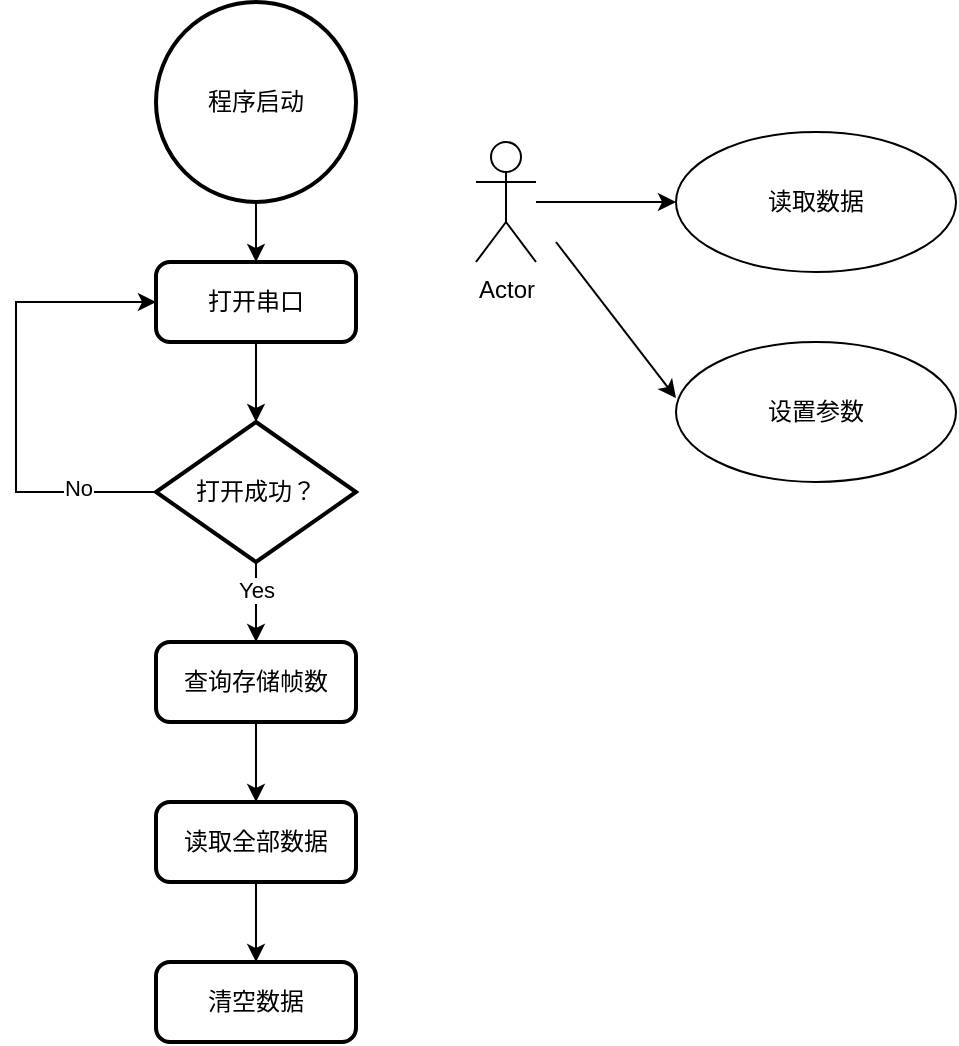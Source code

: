 <mxfile version="21.6.3" type="github">
  <diagram name="第 1 页" id="sQPqQytMK_SmGpIGzYuH">
    <mxGraphModel dx="588" dy="778" grid="1" gridSize="10" guides="1" tooltips="1" connect="1" arrows="1" fold="1" page="1" pageScale="1" pageWidth="827" pageHeight="1169" math="0" shadow="0">
      <root>
        <mxCell id="0" />
        <mxCell id="1" parent="0" />
        <mxCell id="5cXX5zXWG6Wzpbm8b1YB-3" value="" style="edgeStyle=orthogonalEdgeStyle;rounded=0;orthogonalLoop=1;jettySize=auto;html=1;" edge="1" parent="1" source="5cXX5zXWG6Wzpbm8b1YB-1" target="5cXX5zXWG6Wzpbm8b1YB-2">
          <mxGeometry relative="1" as="geometry" />
        </mxCell>
        <mxCell id="5cXX5zXWG6Wzpbm8b1YB-1" value="程序启动" style="strokeWidth=2;html=1;shape=mxgraph.flowchart.start_2;whiteSpace=wrap;" vertex="1" parent="1">
          <mxGeometry x="330" y="40" width="100" height="100" as="geometry" />
        </mxCell>
        <mxCell id="5cXX5zXWG6Wzpbm8b1YB-7" value="" style="edgeStyle=orthogonalEdgeStyle;rounded=0;orthogonalLoop=1;jettySize=auto;html=1;" edge="1" parent="1" source="5cXX5zXWG6Wzpbm8b1YB-2" target="5cXX5zXWG6Wzpbm8b1YB-4">
          <mxGeometry relative="1" as="geometry" />
        </mxCell>
        <mxCell id="5cXX5zXWG6Wzpbm8b1YB-2" value="打开串口" style="rounded=1;whiteSpace=wrap;html=1;absoluteArcSize=1;arcSize=14;strokeWidth=2;" vertex="1" parent="1">
          <mxGeometry x="330" y="170" width="100" height="40" as="geometry" />
        </mxCell>
        <mxCell id="5cXX5zXWG6Wzpbm8b1YB-5" style="edgeStyle=orthogonalEdgeStyle;rounded=0;orthogonalLoop=1;jettySize=auto;html=1;entryX=0;entryY=0.5;entryDx=0;entryDy=0;" edge="1" parent="1" source="5cXX5zXWG6Wzpbm8b1YB-4" target="5cXX5zXWG6Wzpbm8b1YB-2">
          <mxGeometry relative="1" as="geometry">
            <Array as="points">
              <mxPoint x="260" y="285" />
              <mxPoint x="260" y="190" />
            </Array>
          </mxGeometry>
        </mxCell>
        <mxCell id="5cXX5zXWG6Wzpbm8b1YB-6" value="No" style="edgeLabel;html=1;align=center;verticalAlign=middle;resizable=0;points=[];" vertex="1" connectable="0" parent="5cXX5zXWG6Wzpbm8b1YB-5">
          <mxGeometry x="-0.668" y="-2" relative="1" as="geometry">
            <mxPoint as="offset" />
          </mxGeometry>
        </mxCell>
        <mxCell id="5cXX5zXWG6Wzpbm8b1YB-9" value="" style="edgeStyle=orthogonalEdgeStyle;rounded=0;orthogonalLoop=1;jettySize=auto;html=1;" edge="1" parent="1" source="5cXX5zXWG6Wzpbm8b1YB-4" target="5cXX5zXWG6Wzpbm8b1YB-8">
          <mxGeometry relative="1" as="geometry" />
        </mxCell>
        <mxCell id="5cXX5zXWG6Wzpbm8b1YB-14" value="Yes" style="edgeLabel;html=1;align=center;verticalAlign=middle;resizable=0;points=[];" vertex="1" connectable="0" parent="5cXX5zXWG6Wzpbm8b1YB-9">
          <mxGeometry x="-0.3" relative="1" as="geometry">
            <mxPoint as="offset" />
          </mxGeometry>
        </mxCell>
        <mxCell id="5cXX5zXWG6Wzpbm8b1YB-4" value="打开成功？" style="strokeWidth=2;html=1;shape=mxgraph.flowchart.decision;whiteSpace=wrap;" vertex="1" parent="1">
          <mxGeometry x="330" y="250" width="100" height="70" as="geometry" />
        </mxCell>
        <mxCell id="5cXX5zXWG6Wzpbm8b1YB-11" value="" style="edgeStyle=orthogonalEdgeStyle;rounded=0;orthogonalLoop=1;jettySize=auto;html=1;" edge="1" parent="1" source="5cXX5zXWG6Wzpbm8b1YB-8" target="5cXX5zXWG6Wzpbm8b1YB-10">
          <mxGeometry relative="1" as="geometry" />
        </mxCell>
        <mxCell id="5cXX5zXWG6Wzpbm8b1YB-8" value="查询存储帧数" style="rounded=1;whiteSpace=wrap;html=1;absoluteArcSize=1;arcSize=14;strokeWidth=2;" vertex="1" parent="1">
          <mxGeometry x="330" y="360" width="100" height="40" as="geometry" />
        </mxCell>
        <mxCell id="5cXX5zXWG6Wzpbm8b1YB-13" value="" style="edgeStyle=orthogonalEdgeStyle;rounded=0;orthogonalLoop=1;jettySize=auto;html=1;" edge="1" parent="1" source="5cXX5zXWG6Wzpbm8b1YB-10" target="5cXX5zXWG6Wzpbm8b1YB-12">
          <mxGeometry relative="1" as="geometry" />
        </mxCell>
        <mxCell id="5cXX5zXWG6Wzpbm8b1YB-10" value="读取全部数据" style="rounded=1;whiteSpace=wrap;html=1;absoluteArcSize=1;arcSize=14;strokeWidth=2;" vertex="1" parent="1">
          <mxGeometry x="330" y="440" width="100" height="40" as="geometry" />
        </mxCell>
        <mxCell id="5cXX5zXWG6Wzpbm8b1YB-12" value="清空数据" style="rounded=1;whiteSpace=wrap;html=1;absoluteArcSize=1;arcSize=14;strokeWidth=2;" vertex="1" parent="1">
          <mxGeometry x="330" y="520" width="100" height="40" as="geometry" />
        </mxCell>
        <mxCell id="5cXX5zXWG6Wzpbm8b1YB-17" value="" style="edgeStyle=orthogonalEdgeStyle;rounded=0;orthogonalLoop=1;jettySize=auto;html=1;" edge="1" parent="1" source="5cXX5zXWG6Wzpbm8b1YB-15">
          <mxGeometry relative="1" as="geometry">
            <mxPoint x="590" y="140" as="targetPoint" />
          </mxGeometry>
        </mxCell>
        <mxCell id="5cXX5zXWG6Wzpbm8b1YB-15" value="Actor" style="shape=umlActor;verticalLabelPosition=bottom;verticalAlign=top;html=1;" vertex="1" parent="1">
          <mxGeometry x="490" y="110" width="30" height="60" as="geometry" />
        </mxCell>
        <mxCell id="5cXX5zXWG6Wzpbm8b1YB-18" value="读取数据" style="ellipse;whiteSpace=wrap;html=1;" vertex="1" parent="1">
          <mxGeometry x="590" y="105" width="140" height="70" as="geometry" />
        </mxCell>
        <mxCell id="5cXX5zXWG6Wzpbm8b1YB-19" value="设置参数" style="ellipse;whiteSpace=wrap;html=1;" vertex="1" parent="1">
          <mxGeometry x="590" y="210" width="140" height="70" as="geometry" />
        </mxCell>
        <mxCell id="5cXX5zXWG6Wzpbm8b1YB-20" value="" style="endArrow=classic;html=1;rounded=0;entryX=0;entryY=0.4;entryDx=0;entryDy=0;entryPerimeter=0;" edge="1" parent="1" target="5cXX5zXWG6Wzpbm8b1YB-19">
          <mxGeometry width="50" height="50" relative="1" as="geometry">
            <mxPoint x="530" y="160" as="sourcePoint" />
            <mxPoint x="580" y="270" as="targetPoint" />
          </mxGeometry>
        </mxCell>
      </root>
    </mxGraphModel>
  </diagram>
</mxfile>
